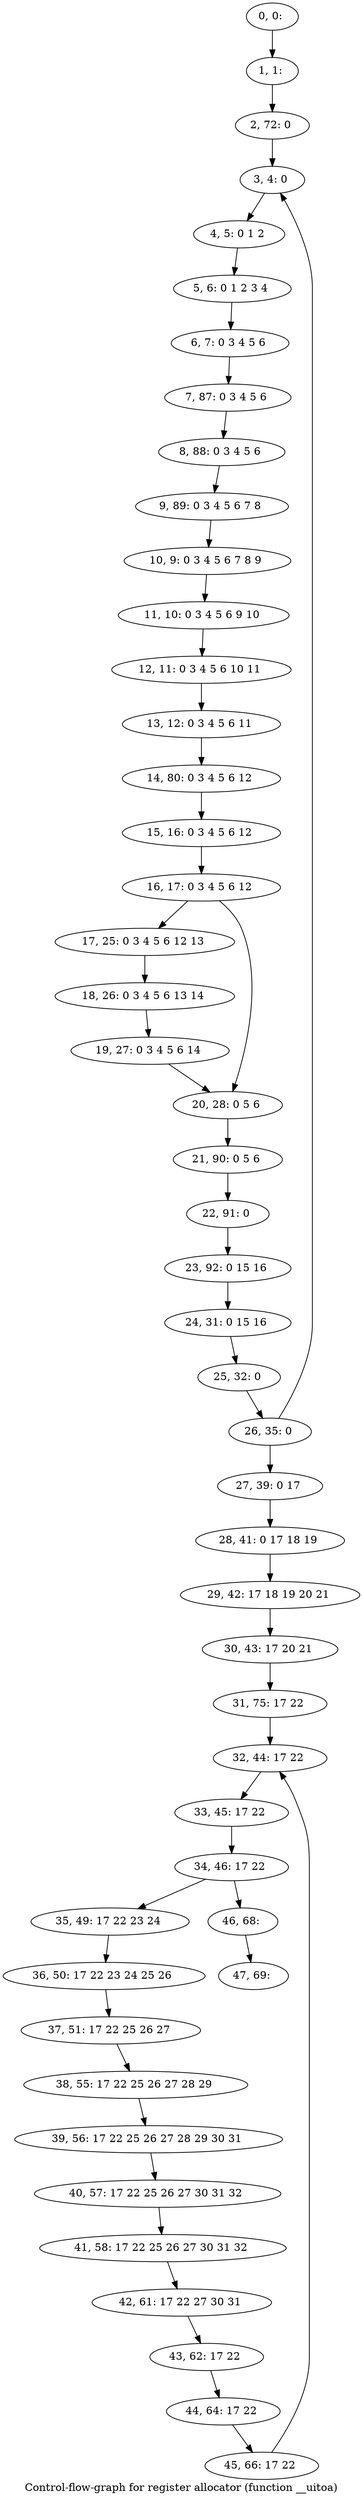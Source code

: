 digraph G {
graph [label="Control-flow-graph for register allocator (function __uitoa)"]
0[label="0, 0: "];
1[label="1, 1: "];
2[label="2, 72: 0 "];
3[label="3, 4: 0 "];
4[label="4, 5: 0 1 2 "];
5[label="5, 6: 0 1 2 3 4 "];
6[label="6, 7: 0 3 4 5 6 "];
7[label="7, 87: 0 3 4 5 6 "];
8[label="8, 88: 0 3 4 5 6 "];
9[label="9, 89: 0 3 4 5 6 7 8 "];
10[label="10, 9: 0 3 4 5 6 7 8 9 "];
11[label="11, 10: 0 3 4 5 6 9 10 "];
12[label="12, 11: 0 3 4 5 6 10 11 "];
13[label="13, 12: 0 3 4 5 6 11 "];
14[label="14, 80: 0 3 4 5 6 12 "];
15[label="15, 16: 0 3 4 5 6 12 "];
16[label="16, 17: 0 3 4 5 6 12 "];
17[label="17, 25: 0 3 4 5 6 12 13 "];
18[label="18, 26: 0 3 4 5 6 13 14 "];
19[label="19, 27: 0 3 4 5 6 14 "];
20[label="20, 28: 0 5 6 "];
21[label="21, 90: 0 5 6 "];
22[label="22, 91: 0 "];
23[label="23, 92: 0 15 16 "];
24[label="24, 31: 0 15 16 "];
25[label="25, 32: 0 "];
26[label="26, 35: 0 "];
27[label="27, 39: 0 17 "];
28[label="28, 41: 0 17 18 19 "];
29[label="29, 42: 17 18 19 20 21 "];
30[label="30, 43: 17 20 21 "];
31[label="31, 75: 17 22 "];
32[label="32, 44: 17 22 "];
33[label="33, 45: 17 22 "];
34[label="34, 46: 17 22 "];
35[label="35, 49: 17 22 23 24 "];
36[label="36, 50: 17 22 23 24 25 26 "];
37[label="37, 51: 17 22 25 26 27 "];
38[label="38, 55: 17 22 25 26 27 28 29 "];
39[label="39, 56: 17 22 25 26 27 28 29 30 31 "];
40[label="40, 57: 17 22 25 26 27 30 31 32 "];
41[label="41, 58: 17 22 25 26 27 30 31 32 "];
42[label="42, 61: 17 22 27 30 31 "];
43[label="43, 62: 17 22 "];
44[label="44, 64: 17 22 "];
45[label="45, 66: 17 22 "];
46[label="46, 68: "];
47[label="47, 69: "];
0->1 ;
1->2 ;
2->3 ;
3->4 ;
4->5 ;
5->6 ;
6->7 ;
7->8 ;
8->9 ;
9->10 ;
10->11 ;
11->12 ;
12->13 ;
13->14 ;
14->15 ;
15->16 ;
16->17 ;
16->20 ;
17->18 ;
18->19 ;
19->20 ;
20->21 ;
21->22 ;
22->23 ;
23->24 ;
24->25 ;
25->26 ;
26->27 ;
26->3 ;
27->28 ;
28->29 ;
29->30 ;
30->31 ;
31->32 ;
32->33 ;
33->34 ;
34->35 ;
34->46 ;
35->36 ;
36->37 ;
37->38 ;
38->39 ;
39->40 ;
40->41 ;
41->42 ;
42->43 ;
43->44 ;
44->45 ;
45->32 ;
46->47 ;
}
